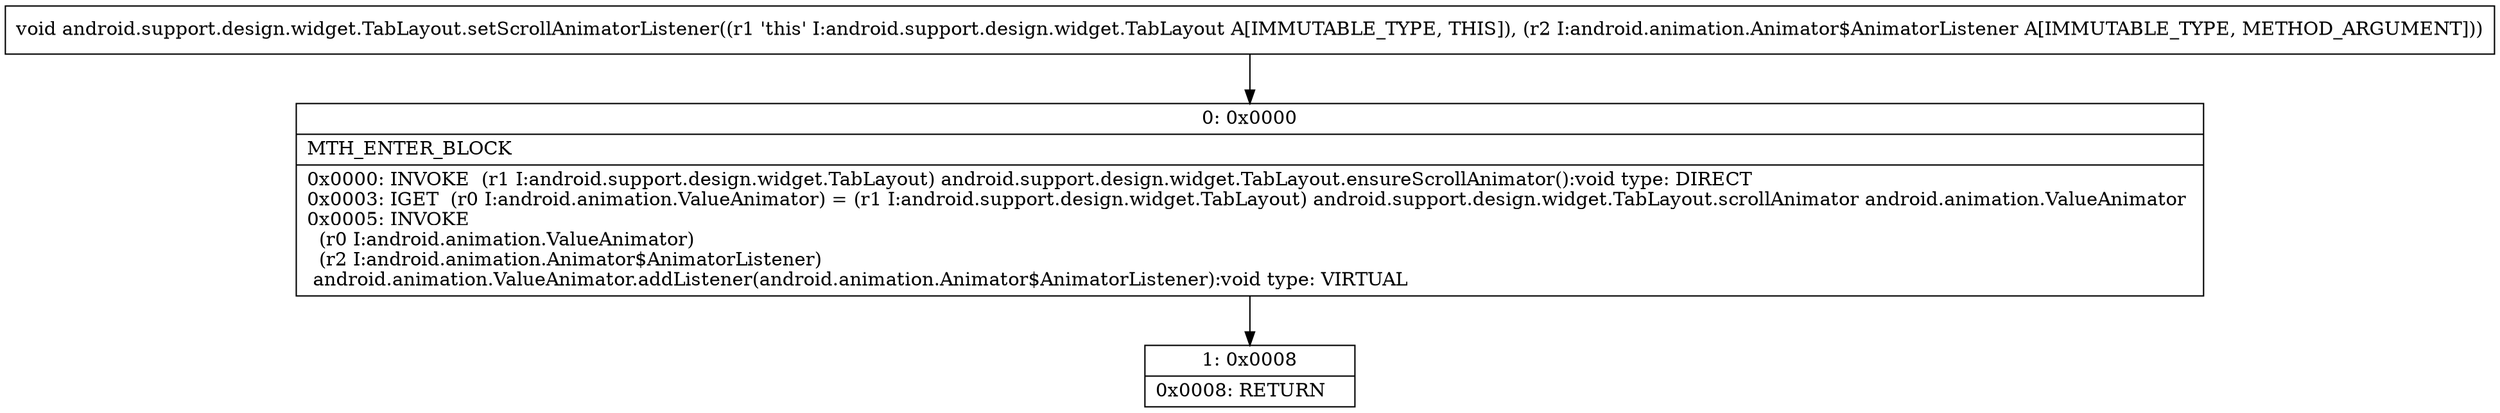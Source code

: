 digraph "CFG forandroid.support.design.widget.TabLayout.setScrollAnimatorListener(Landroid\/animation\/Animator$AnimatorListener;)V" {
Node_0 [shape=record,label="{0\:\ 0x0000|MTH_ENTER_BLOCK\l|0x0000: INVOKE  (r1 I:android.support.design.widget.TabLayout) android.support.design.widget.TabLayout.ensureScrollAnimator():void type: DIRECT \l0x0003: IGET  (r0 I:android.animation.ValueAnimator) = (r1 I:android.support.design.widget.TabLayout) android.support.design.widget.TabLayout.scrollAnimator android.animation.ValueAnimator \l0x0005: INVOKE  \l  (r0 I:android.animation.ValueAnimator)\l  (r2 I:android.animation.Animator$AnimatorListener)\l android.animation.ValueAnimator.addListener(android.animation.Animator$AnimatorListener):void type: VIRTUAL \l}"];
Node_1 [shape=record,label="{1\:\ 0x0008|0x0008: RETURN   \l}"];
MethodNode[shape=record,label="{void android.support.design.widget.TabLayout.setScrollAnimatorListener((r1 'this' I:android.support.design.widget.TabLayout A[IMMUTABLE_TYPE, THIS]), (r2 I:android.animation.Animator$AnimatorListener A[IMMUTABLE_TYPE, METHOD_ARGUMENT])) }"];
MethodNode -> Node_0;
Node_0 -> Node_1;
}


